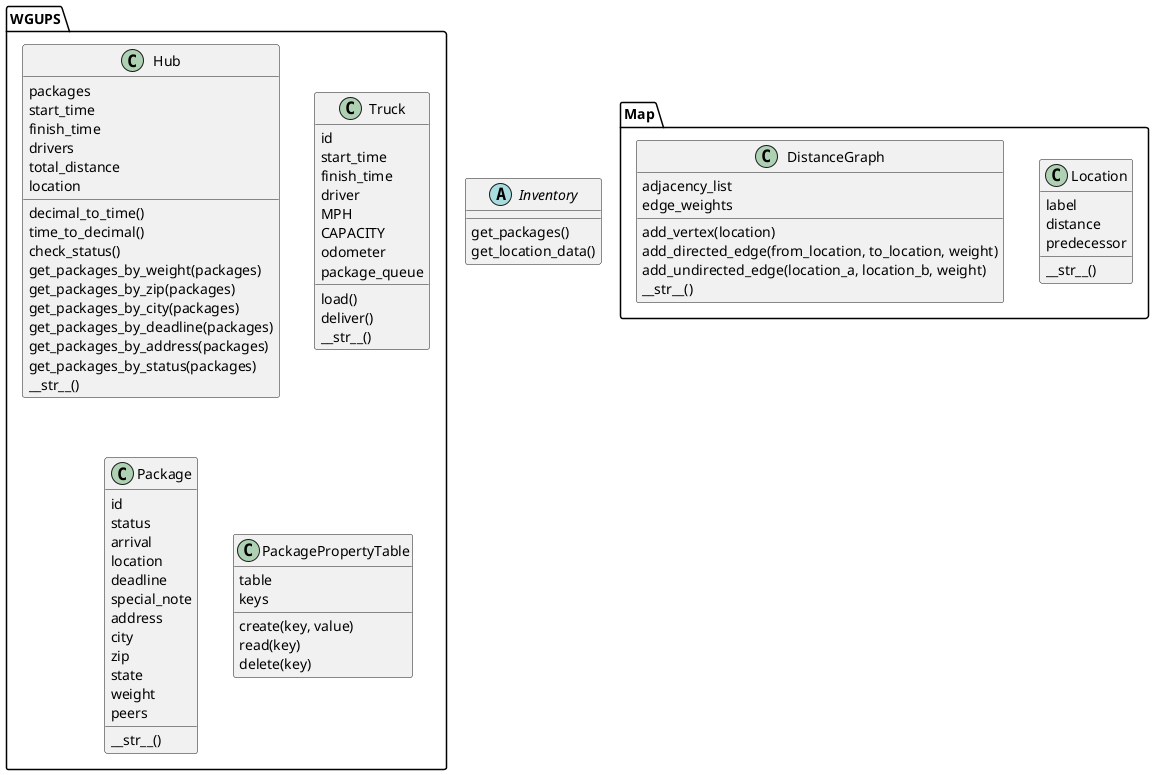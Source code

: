 @startuml


abstract Inventory{
    get_packages()
    get_location_data()
}

namespace WGUPS{
class Hub{
    packages
    start_time
    finish_time
    drivers
    total_distance
    location
    decimal_to_time()
    time_to_decimal()
    check_status()
    get_packages_by_weight(packages)
    get_packages_by_zip(packages)
    get_packages_by_city(packages)
    get_packages_by_deadline(packages)
    get_packages_by_address(packages)
    get_packages_by_status(packages)
    __str__()
}

class Truck{
   id
   start_time
   finish_time
   driver
   MPH
   CAPACITY
   odometer
   package_queue
   load()
   deliver()
   __str__()
}

class Package{
    id
    status
    arrival
    location
    deadline
    special_note
    address
    city
    zip
    state
    weight
    peers
    __str__()
}



class PackagePropertyTable{
    table
    keys
    create(key, value)
    read(key)
    delete(key)
}
}


namespace Map{
class Location{
    label
    distance
    predecessor
    __str__()
}

class DistanceGraph{
    adjacency_list
    edge_weights
    add_vertex(location)
    add_directed_edge(from_location, to_location, weight)
    add_undirected_edge(location_a, location_b, weight)
    __str__()
}

}





'note "this is a" as N1
'
'Hub .. N1
'N1 .. DeliveryPathFinder

'abstract AbstractCollection
'interface List
'interface Collection

'List <|-- AbstractList
'Collection <|-- AbstractCollection
'
'Collection <|- List
'AbstractCollection <|- AbstractList
'AbstractList <|-- ArrayList
'
'class ArrayList {
'Object[] elementData
'size()
'}
'
'enum TimeUnit {
'DAYS
'HOURS
'MINUTES
'}

@enduml